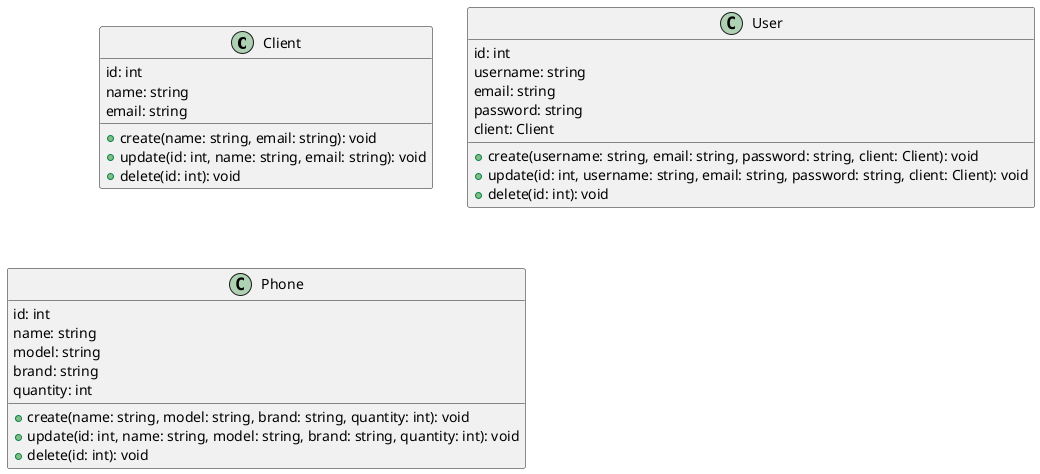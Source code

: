 @startuml class_diagram

class Client {
  id: int
  name: string
  email: string
  +create(name: string, email: string): void
  +update(id: int, name: string, email: string): void
  +delete(id: int): void
}

class User {
  id: int
  username: string
  email: string
  password: string
  client: Client
  +create(username: string, email: string, password: string, client: Client): void
  +update(id: int, username: string, email: string, password: string, client: Client): void
  +delete(id: int): void
}

class Phone {
  id: int
  name: string
  model: string
  brand: string
  quantity: int
  +create(name: string, model: string, brand: string, quantity: int): void
  +update(id: int, name: string, model: string, brand: string, quantity: int): void
  +delete(id: int): void
}

@enduml
